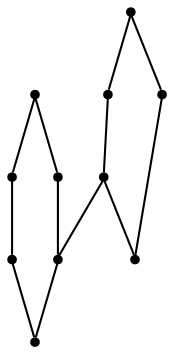 graph {
  node [shape=point,comment="{\"directed\":false,\"doi\":\"10.1007/978-3-030-04414-5_9\",\"figure\":\"3 (5)\"}"]

  v0 [pos="821.8434015660324,938.579451558868"]
  v1 [pos="821.8434015660323,828.5674958001048"]
  v2 [pos="785.1709436649683,901.9115127118512"]
  v3 [pos="785.1709436649683,865.2353074718449"]
  v4 [pos="748.4984221754866,828.5674958001048"]
  v5 [pos="748.4984221754866,865.2353074718449"]
  v6 [pos="711.8259006860047,865.2353074718449"]
  v7 [pos="711.8259006860047,901.9115127118512"]
  v8 [pos="748.4984221754866,901.9115127118512"]
  v9 [pos="675.1533791965229,828.5674958001048"]
  v10 [pos="675.153379196523,938.579451558868"]

  v0 -- v1 [id="-1",pos="821.8434015660324,938.579451558868 821.8434015660323,828.5674958001048 821.8434015660323,828.5674958001048 821.8434015660323,828.5674958001048"]
  v10 -- v9 [id="-2",pos="675.153379196523,938.579451558868 675.1533791965229,828.5674958001048 675.1533791965229,828.5674958001048 675.1533791965229,828.5674958001048"]
  v10 -- v0 [id="-3",pos="675.153379196523,938.579451558868 821.8434015660324,938.579451558868 821.8434015660324,938.579451558868 821.8434015660324,938.579451558868"]
  v9 -- v4 [id="-4",pos="675.1533791965229,828.5674958001048 748.4984221754866,828.5674958001048 748.4984221754866,828.5674958001048 748.4984221754866,828.5674958001048"]
  v4 -- v1 [id="-5",pos="748.4984221754866,828.5674958001048 821.8434015660323,828.5674958001048 821.8434015660323,828.5674958001048 821.8434015660323,828.5674958001048"]
  v7 -- v8 [id="-6",pos="711.8259006860047,901.9115127118512 748.4984221754866,901.9115127118512 748.4984221754866,901.9115127118512 748.4984221754866,901.9115127118512"]
  v8 -- v2 [id="-7",pos="748.4984221754866,901.9115127118512 785.1709436649683,901.9115127118512 785.1709436649683,901.9115127118512 785.1709436649683,901.9115127118512"]
  v7 -- v6 [id="-8",pos="711.8259006860047,901.9115127118512 711.8259006860047,865.2353074718449 711.8259006860047,865.2353074718449 711.8259006860047,865.2353074718449"]
  v6 -- v5 [id="-9",pos="711.8259006860047,865.2353074718449 748.4984221754866,865.2353074718449 748.4984221754866,865.2353074718449 748.4984221754866,865.2353074718449"]
  v5 -- v3 [id="-10",pos="748.4984221754866,865.2353074718449 785.1709436649683,865.2353074718449 785.1709436649683,865.2353074718449 785.1709436649683,865.2353074718449"]
  v4 -- v5 [id="-11",pos="748.4984221754866,828.5674958001048 748.4984221754866,865.2353074718449 748.4984221754866,865.2353074718449 748.4984221754866,865.2353074718449"]
  v2 -- v3 [id="-12",pos="785.1709436649683,901.9115127118512 785.1709436649683,865.2353074718449 785.1709436649683,865.2353074718449 785.1709436649683,865.2353074718449"]
}